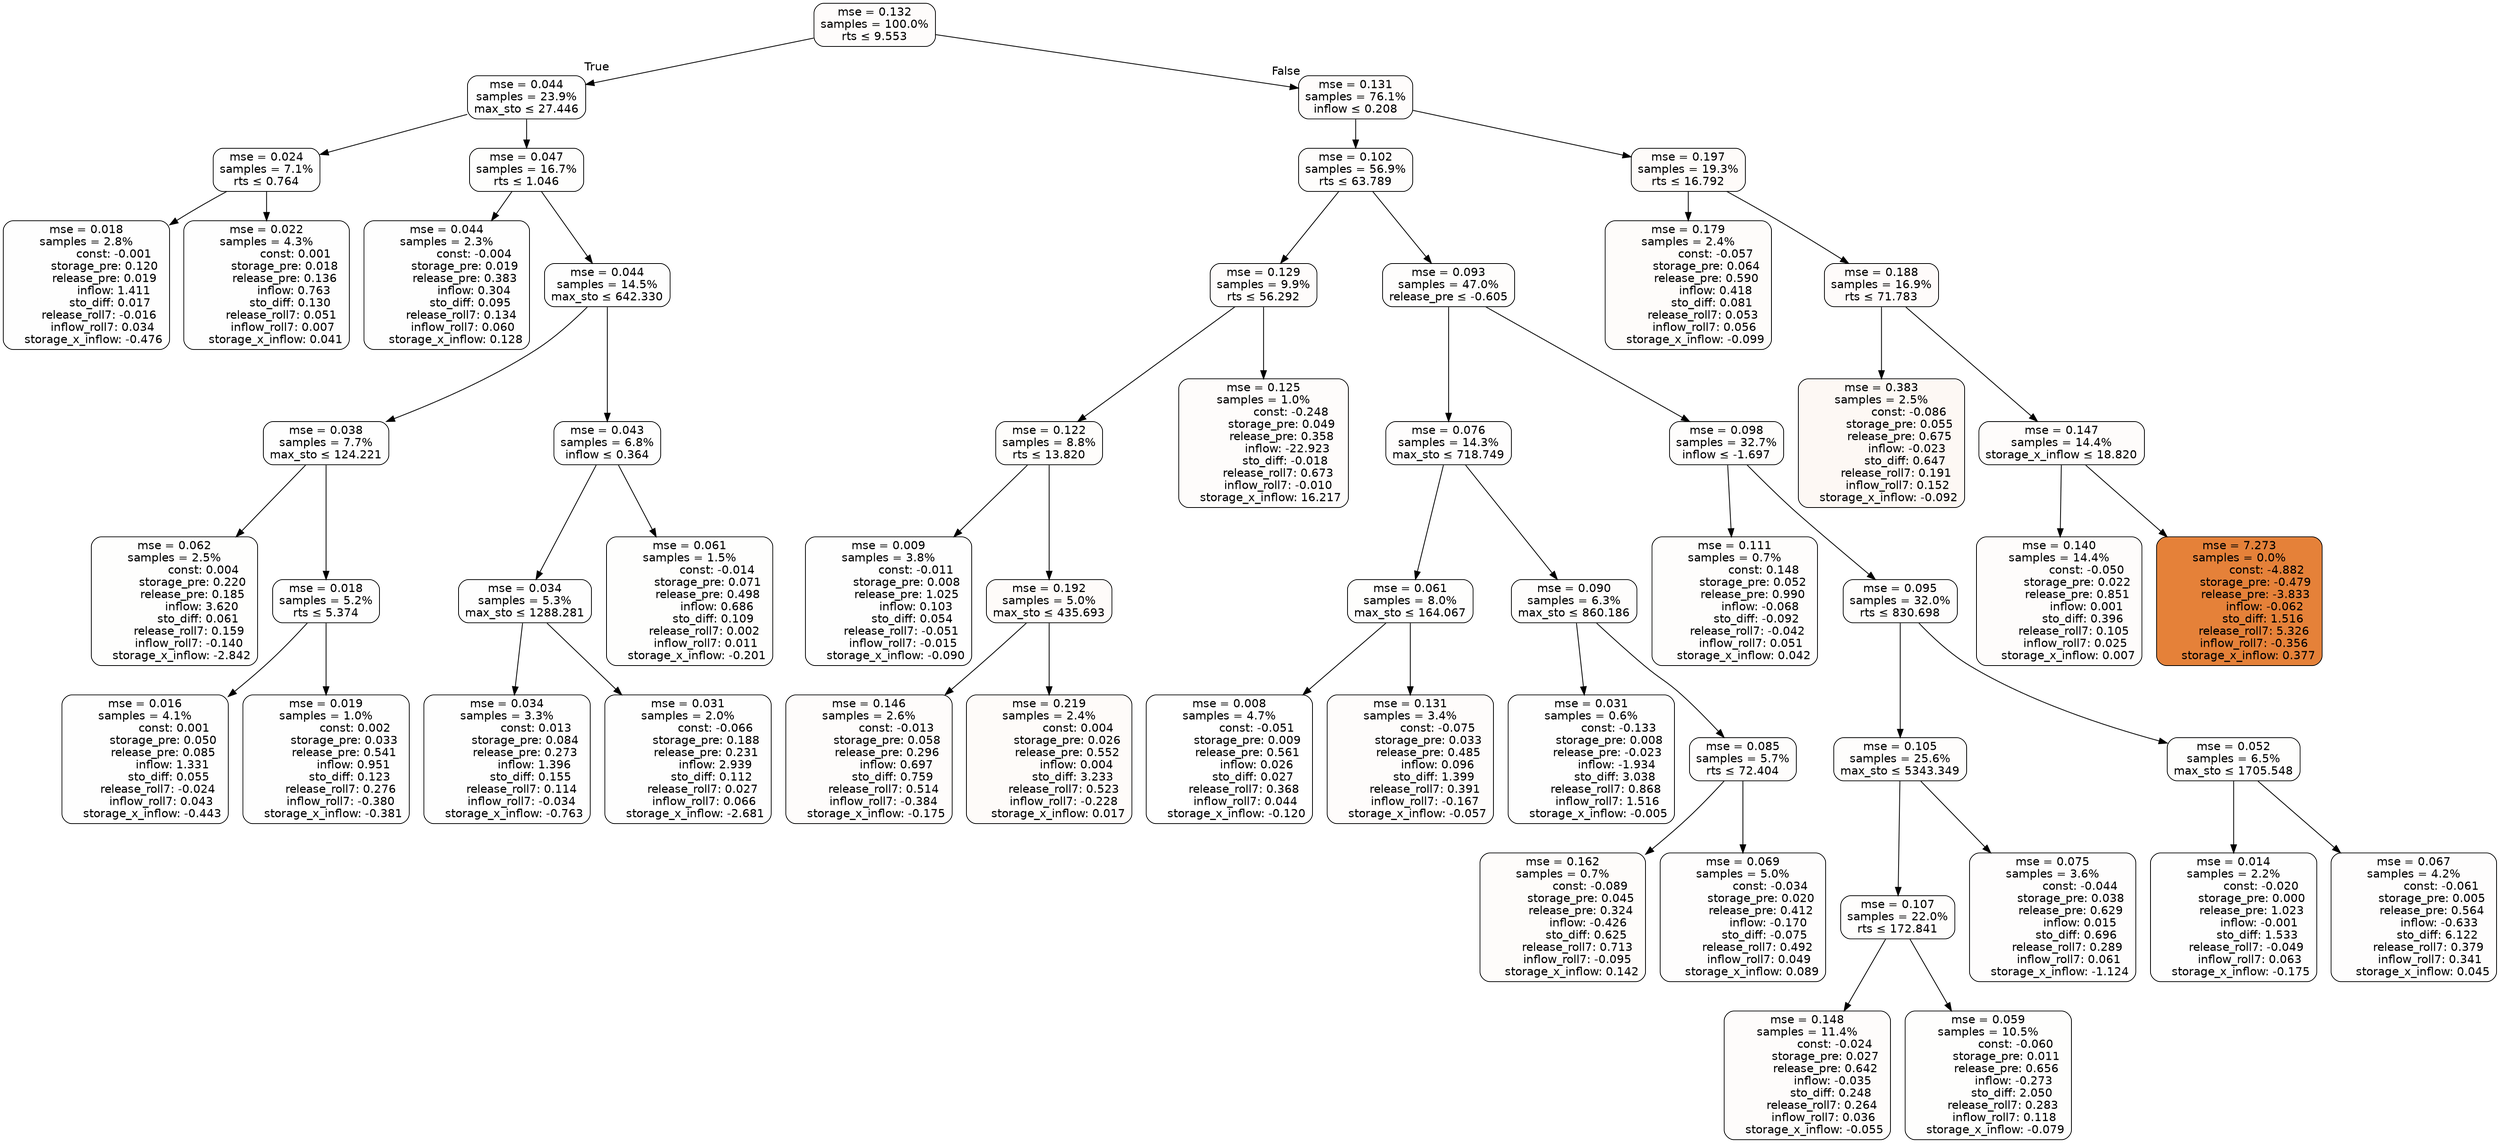 digraph tree {
bgcolor="transparent"
node [shape=rectangle, style="filled, rounded", color="black", fontname=helvetica] ;
edge [fontname=helvetica] ;
	"0" [label="mse = 0.132
samples = 100.0%
rts &le; 9.553", fillcolor="#fefcfb"]
	"1" [label="mse = 0.044
samples = 23.9%
max_sto &le; 27.446", fillcolor="#fefefe"]
	"2" [label="mse = 0.024
samples = 7.1%
rts &le; 0.764", fillcolor="#fefefe"]
	"3" [label="mse = 0.018
samples = 2.8%
               const: -0.001
          storage_pre: 0.120
          release_pre: 0.019
               inflow: 1.411
             sto_diff: 0.017
       release_roll7: -0.016
         inflow_roll7: 0.034
    storage_x_inflow: -0.476", fillcolor="#fefefe"]
	"4" [label="mse = 0.022
samples = 4.3%
                const: 0.001
          storage_pre: 0.018
          release_pre: 0.136
               inflow: 0.763
             sto_diff: 0.130
        release_roll7: 0.051
         inflow_roll7: 0.007
     storage_x_inflow: 0.041", fillcolor="#fefefe"]
	"5" [label="mse = 0.047
samples = 16.7%
rts &le; 1.046", fillcolor="#fefefd"]
	"6" [label="mse = 0.044
samples = 2.3%
               const: -0.004
          storage_pre: 0.019
          release_pre: 0.383
               inflow: 0.304
             sto_diff: 0.095
        release_roll7: 0.134
         inflow_roll7: 0.060
     storage_x_inflow: 0.128", fillcolor="#fefefe"]
	"7" [label="mse = 0.044
samples = 14.5%
max_sto &le; 642.330", fillcolor="#fefefe"]
	"8" [label="mse = 0.038
samples = 7.7%
max_sto &le; 124.221", fillcolor="#fefefe"]
	"9" [label="mse = 0.062
samples = 2.5%
                const: 0.004
          storage_pre: 0.220
          release_pre: 0.185
               inflow: 3.620
             sto_diff: 0.061
        release_roll7: 0.159
        inflow_roll7: -0.140
    storage_x_inflow: -2.842", fillcolor="#fefefd"]
	"10" [label="mse = 0.018
samples = 5.2%
rts &le; 5.374", fillcolor="#fefefe"]
	"11" [label="mse = 0.016
samples = 4.1%
                const: 0.001
          storage_pre: 0.050
          release_pre: 0.085
               inflow: 1.331
             sto_diff: 0.055
       release_roll7: -0.024
         inflow_roll7: 0.043
    storage_x_inflow: -0.443", fillcolor="#fefefe"]
	"12" [label="mse = 0.019
samples = 1.0%
                const: 0.002
          storage_pre: 0.033
          release_pre: 0.541
               inflow: 0.951
             sto_diff: 0.123
        release_roll7: 0.276
        inflow_roll7: -0.380
    storage_x_inflow: -0.381", fillcolor="#fefefe"]
	"13" [label="mse = 0.043
samples = 6.8%
inflow &le; 0.364", fillcolor="#fefefe"]
	"14" [label="mse = 0.034
samples = 5.3%
max_sto &le; 1288.281", fillcolor="#fefefe"]
	"15" [label="mse = 0.034
samples = 3.3%
                const: 0.013
          storage_pre: 0.084
          release_pre: 0.273
               inflow: 1.396
             sto_diff: 0.155
        release_roll7: 0.114
        inflow_roll7: -0.034
    storage_x_inflow: -0.763", fillcolor="#fefefe"]
	"16" [label="mse = 0.031
samples = 2.0%
               const: -0.066
          storage_pre: 0.188
          release_pre: 0.231
               inflow: 2.939
             sto_diff: 0.112
        release_roll7: 0.027
         inflow_roll7: 0.066
    storage_x_inflow: -2.681", fillcolor="#fefefe"]
	"17" [label="mse = 0.061
samples = 1.5%
               const: -0.014
          storage_pre: 0.071
          release_pre: 0.498
               inflow: 0.686
             sto_diff: 0.109
        release_roll7: 0.002
         inflow_roll7: 0.011
    storage_x_inflow: -0.201", fillcolor="#fefefd"]
	"18" [label="mse = 0.131
samples = 76.1%
inflow &le; 0.208", fillcolor="#fefcfb"]
	"19" [label="mse = 0.102
samples = 56.9%
rts &le; 63.789", fillcolor="#fefdfc"]
	"20" [label="mse = 0.129
samples = 9.9%
rts &le; 56.292", fillcolor="#fefcfb"]
	"21" [label="mse = 0.122
samples = 8.8%
rts &le; 13.820", fillcolor="#fefdfb"]
	"22" [label="mse = 0.009
samples = 3.8%
               const: -0.011
          storage_pre: 0.008
          release_pre: 1.025
               inflow: 0.103
             sto_diff: 0.054
       release_roll7: -0.051
        inflow_roll7: -0.015
    storage_x_inflow: -0.090", fillcolor="#fefefe"]
	"23" [label="mse = 0.192
samples = 5.0%
max_sto &le; 435.693", fillcolor="#fefbf9"]
	"24" [label="mse = 0.146
samples = 2.6%
               const: -0.013
          storage_pre: 0.058
          release_pre: 0.296
               inflow: 0.697
             sto_diff: 0.759
        release_roll7: 0.514
        inflow_roll7: -0.384
    storage_x_inflow: -0.175", fillcolor="#fefcfb"]
	"25" [label="mse = 0.219
samples = 2.4%
                const: 0.004
          storage_pre: 0.026
          release_pre: 0.552
               inflow: 0.004
             sto_diff: 3.233
        release_roll7: 0.523
        inflow_roll7: -0.228
     storage_x_inflow: 0.017", fillcolor="#fefbf9"]
	"26" [label="mse = 0.125
samples = 1.0%
               const: -0.248
          storage_pre: 0.049
          release_pre: 0.358
             inflow: -22.923
            sto_diff: -0.018
        release_roll7: 0.673
        inflow_roll7: -0.010
    storage_x_inflow: 16.217", fillcolor="#fefcfb"]
	"27" [label="mse = 0.093
samples = 47.0%
release_pre &le; -0.605", fillcolor="#fefdfc"]
	"28" [label="mse = 0.076
samples = 14.3%
max_sto &le; 718.749", fillcolor="#fefdfd"]
	"29" [label="mse = 0.061
samples = 8.0%
max_sto &le; 164.067", fillcolor="#fefefd"]
	"30" [label="mse = 0.008
samples = 4.7%
               const: -0.051
          storage_pre: 0.009
          release_pre: 0.561
               inflow: 0.026
             sto_diff: 0.027
        release_roll7: 0.368
         inflow_roll7: 0.044
    storage_x_inflow: -0.120", fillcolor="#ffffff"]
	"31" [label="mse = 0.131
samples = 3.4%
               const: -0.075
          storage_pre: 0.033
          release_pre: 0.485
               inflow: 0.096
             sto_diff: 1.399
        release_roll7: 0.391
        inflow_roll7: -0.167
    storage_x_inflow: -0.057", fillcolor="#fefcfb"]
	"32" [label="mse = 0.090
samples = 6.3%
max_sto &le; 860.186", fillcolor="#fefdfc"]
	"33" [label="mse = 0.031
samples = 0.6%
               const: -0.133
          storage_pre: 0.008
         release_pre: -0.023
              inflow: -1.934
             sto_diff: 3.038
        release_roll7: 0.868
         inflow_roll7: 1.516
    storage_x_inflow: -0.005", fillcolor="#fefefe"]
	"34" [label="mse = 0.085
samples = 5.7%
rts &le; 72.404", fillcolor="#fefdfc"]
	"35" [label="mse = 0.162
samples = 0.7%
               const: -0.089
          storage_pre: 0.045
          release_pre: 0.324
              inflow: -0.426
             sto_diff: 0.625
        release_roll7: 0.713
        inflow_roll7: -0.095
     storage_x_inflow: 0.142", fillcolor="#fefcfa"]
	"36" [label="mse = 0.069
samples = 5.0%
               const: -0.034
          storage_pre: 0.020
          release_pre: 0.412
              inflow: -0.170
            sto_diff: -0.075
        release_roll7: 0.492
         inflow_roll7: 0.049
     storage_x_inflow: 0.089", fillcolor="#fefdfd"]
	"37" [label="mse = 0.098
samples = 32.7%
inflow &le; -1.697", fillcolor="#fefdfc"]
	"38" [label="mse = 0.111
samples = 0.7%
                const: 0.148
          storage_pre: 0.052
          release_pre: 0.990
              inflow: -0.068
            sto_diff: -0.092
       release_roll7: -0.042
         inflow_roll7: 0.051
     storage_x_inflow: 0.042", fillcolor="#fefdfc"]
	"39" [label="mse = 0.095
samples = 32.0%
rts &le; 830.698", fillcolor="#fefdfc"]
	"40" [label="mse = 0.105
samples = 25.6%
max_sto &le; 5343.349", fillcolor="#fefdfc"]
	"41" [label="mse = 0.107
samples = 22.0%
rts &le; 172.841", fillcolor="#fefdfc"]
	"42" [label="mse = 0.148
samples = 11.4%
               const: -0.024
          storage_pre: 0.027
          release_pre: 0.642
              inflow: -0.035
             sto_diff: 0.248
        release_roll7: 0.264
         inflow_roll7: 0.036
    storage_x_inflow: -0.055", fillcolor="#fefcfb"]
	"43" [label="mse = 0.059
samples = 10.5%
               const: -0.060
          storage_pre: 0.011
          release_pre: 0.656
              inflow: -0.273
             sto_diff: 2.050
        release_roll7: 0.283
         inflow_roll7: 0.118
    storage_x_inflow: -0.079", fillcolor="#fefefd"]
	"44" [label="mse = 0.075
samples = 3.6%
               const: -0.044
          storage_pre: 0.038
          release_pre: 0.629
               inflow: 0.015
             sto_diff: 0.696
        release_roll7: 0.289
         inflow_roll7: 0.061
    storage_x_inflow: -1.124", fillcolor="#fefdfd"]
	"45" [label="mse = 0.052
samples = 6.5%
max_sto &le; 1705.548", fillcolor="#fefefd"]
	"46" [label="mse = 0.014
samples = 2.2%
               const: -0.020
          storage_pre: 0.000
          release_pre: 1.023
              inflow: -0.001
             sto_diff: 1.533
       release_roll7: -0.049
         inflow_roll7: 0.063
    storage_x_inflow: -0.175", fillcolor="#fefefe"]
	"47" [label="mse = 0.067
samples = 4.2%
               const: -0.061
          storage_pre: 0.005
          release_pre: 0.564
              inflow: -0.633
             sto_diff: 6.122
        release_roll7: 0.379
         inflow_roll7: 0.341
     storage_x_inflow: 0.045", fillcolor="#fefdfd"]
	"48" [label="mse = 0.197
samples = 19.3%
rts &le; 16.792", fillcolor="#fefbf9"]
	"49" [label="mse = 0.179
samples = 2.4%
               const: -0.057
          storage_pre: 0.064
          release_pre: 0.590
               inflow: 0.418
             sto_diff: 0.081
        release_roll7: 0.053
         inflow_roll7: 0.056
    storage_x_inflow: -0.099", fillcolor="#fefcfa"]
	"50" [label="mse = 0.188
samples = 16.9%
rts &le; 71.783", fillcolor="#fefbfa"]
	"51" [label="mse = 0.383
samples = 2.5%
               const: -0.086
          storage_pre: 0.055
          release_pre: 0.675
              inflow: -0.023
             sto_diff: 0.647
        release_roll7: 0.191
         inflow_roll7: 0.152
    storage_x_inflow: -0.092", fillcolor="#fdf8f4"]
	"52" [label="mse = 0.147
samples = 14.4%
storage_x_inflow &le; 18.820", fillcolor="#fefcfb"]
	"53" [label="mse = 0.140
samples = 14.4%
               const: -0.050
          storage_pre: 0.022
          release_pre: 0.851
               inflow: 0.001
             sto_diff: 0.396
        release_roll7: 0.105
         inflow_roll7: 0.025
     storage_x_inflow: 0.007", fillcolor="#fefcfb"]
	"54" [label="mse = 7.273
samples = 0.0%
               const: -4.882
         storage_pre: -0.479
         release_pre: -3.833
              inflow: -0.062
             sto_diff: 1.516
        release_roll7: 5.326
        inflow_roll7: -0.356
     storage_x_inflow: 0.377", fillcolor="#e58139"]

	"0" -> "1" [labeldistance=2.5, labelangle=45, headlabel="True"]
	"1" -> "2"
	"2" -> "3"
	"2" -> "4"
	"1" -> "5"
	"5" -> "6"
	"5" -> "7"
	"7" -> "8"
	"8" -> "9"
	"8" -> "10"
	"10" -> "11"
	"10" -> "12"
	"7" -> "13"
	"13" -> "14"
	"14" -> "15"
	"14" -> "16"
	"13" -> "17"
	"0" -> "18" [labeldistance=2.5, labelangle=-45, headlabel="False"]
	"18" -> "19"
	"19" -> "20"
	"20" -> "21"
	"21" -> "22"
	"21" -> "23"
	"23" -> "24"
	"23" -> "25"
	"20" -> "26"
	"19" -> "27"
	"27" -> "28"
	"28" -> "29"
	"29" -> "30"
	"29" -> "31"
	"28" -> "32"
	"32" -> "33"
	"32" -> "34"
	"34" -> "35"
	"34" -> "36"
	"27" -> "37"
	"37" -> "38"
	"37" -> "39"
	"39" -> "40"
	"40" -> "41"
	"41" -> "42"
	"41" -> "43"
	"40" -> "44"
	"39" -> "45"
	"45" -> "46"
	"45" -> "47"
	"18" -> "48"
	"48" -> "49"
	"48" -> "50"
	"50" -> "51"
	"50" -> "52"
	"52" -> "53"
	"52" -> "54"
}
